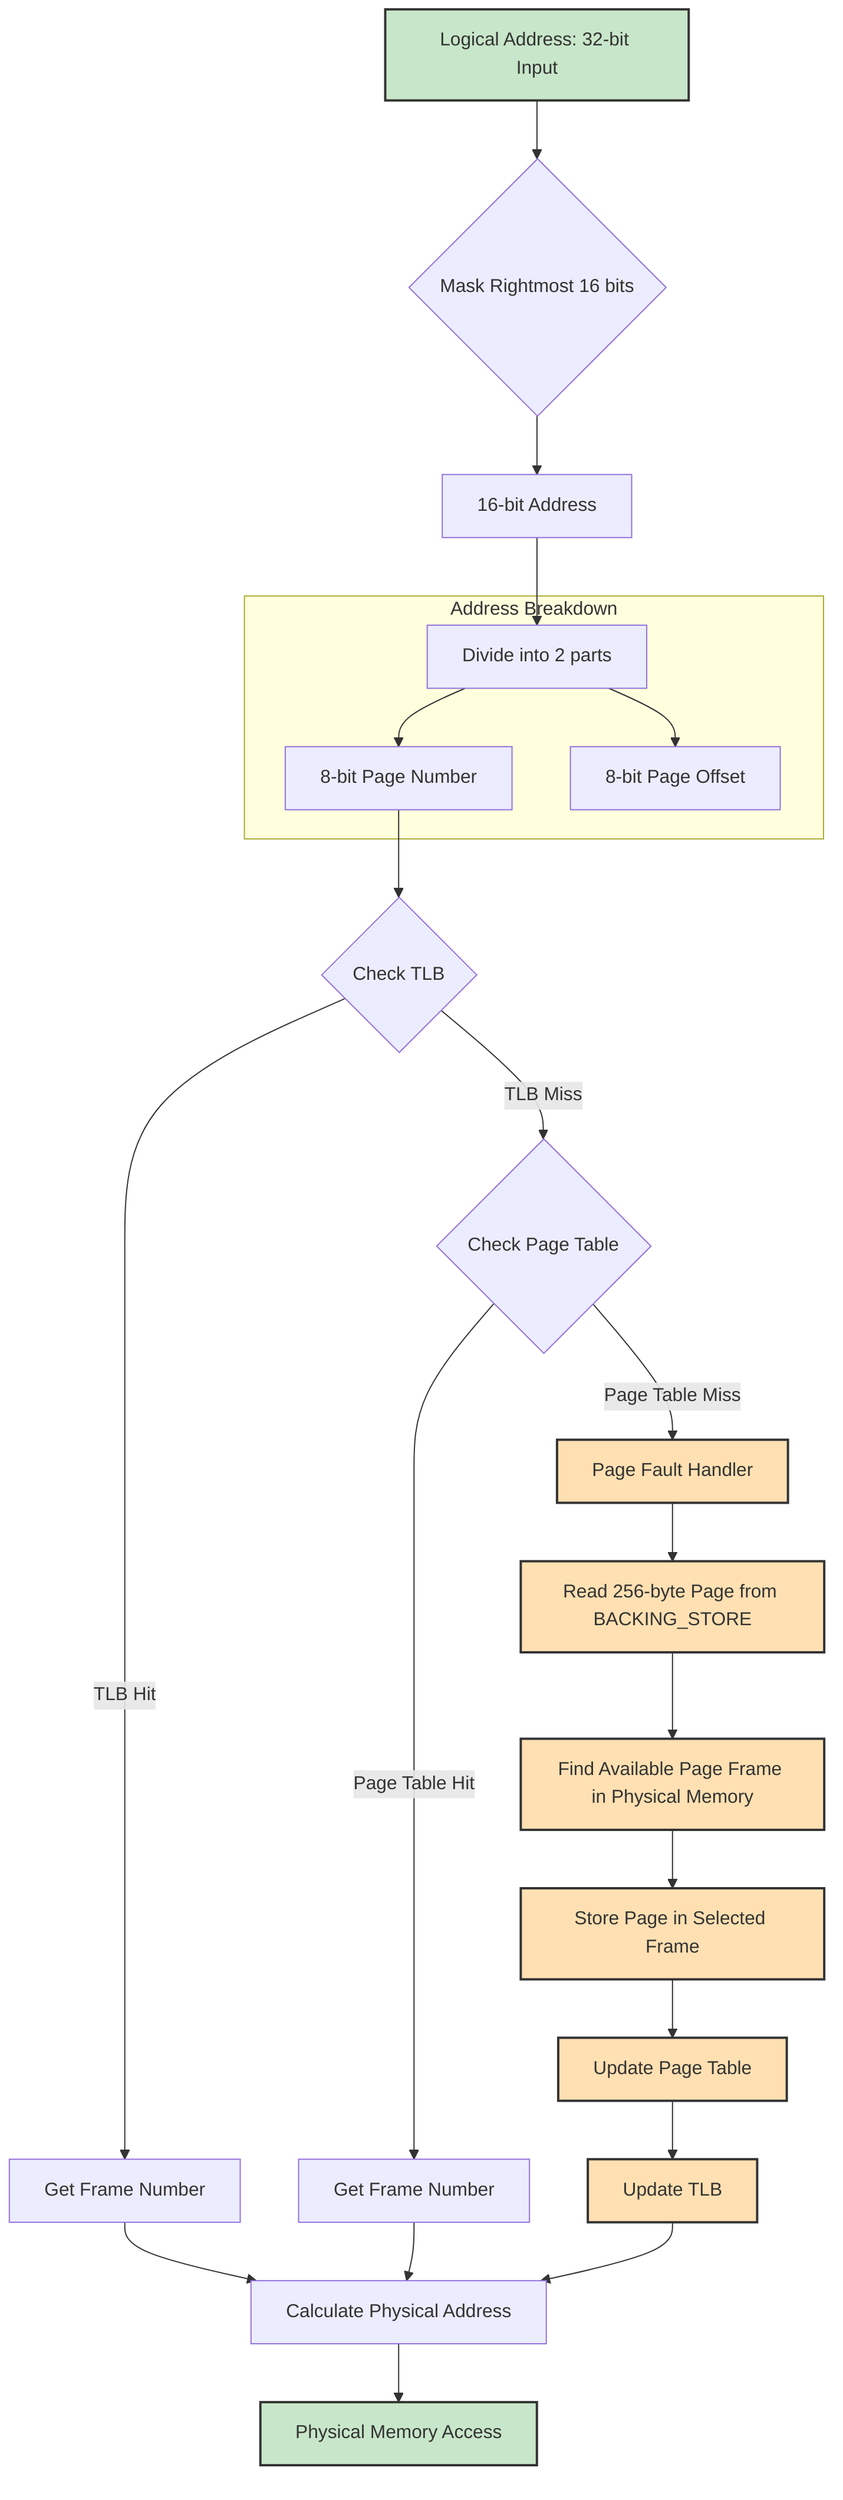 flowchart TD
    subgraph subGraph0["Address Breakdown"]
        E["8-bit Page Number"]
        D["Divide into 2 parts"]
        F["8-bit Page Offset"]
    end
    A["Logical Address: 32-bit Input"] --> B{"Mask Rightmost 16 bits"}
    B --> C["16-bit Address"]
    C --> D
    D --> E & F
    E --> G{"Check TLB"}
    G -- TLB Hit --> H["Get Frame Number"]
    G -- TLB Miss --> I{"Check Page Table"}
    I -- Page Table Hit --> J["Get Frame Number"]
    I -- Page Table Miss --> K["Page Fault Handler"]
    K --> L["Read 256-byte Page from BACKING_STORE"]
    L --> M["Find Available Page Frame in Physical Memory"]
    M --> N["Store Page in Selected Frame"]
    N --> O["Update Page Table"]
    O --> P["Update TLB"]
    H --> Q["Calculate Physical Address"]
    J --> Q
    P --> Q
    Q --> R["Physical Memory Access"]

    A:::highlight
    K:::process
    L:::process
    M:::process
    N:::process
    O:::process
    P:::process
    R:::highlight
    classDef highlight fill:#f9f,stroke:#333,stroke-width:2px
    classDef process fill:#bbf,stroke:#333,stroke-width:2px
    style A fill:#C8E6C9
    style K fill:#FFE0B2
    style L fill:#FFE0B2
    style M fill:#FFE0B2
    style N fill:#FFE0B2
    style O fill:#FFE0B2
    style P fill:#FFE0B2
    style R fill:#C8E6C9